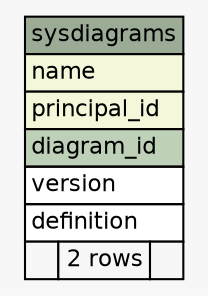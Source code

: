 // dot 2.28.0 on Windows 7 6.1
// SchemaSpy rev 590
digraph "sysdiagrams" {
  graph [
    rankdir="RL"
    bgcolor="#f7f7f7"
    nodesep="0.18"
    ranksep="0.46"
    fontname="Helvetica"
    fontsize="11"
  ];
  node [
    fontname="Helvetica"
    fontsize="11"
    shape="plaintext"
  ];
  edge [
    arrowsize="0.8"
  ];
  "sysdiagrams" [
    label=<
    <TABLE BORDER="0" CELLBORDER="1" CELLSPACING="0" BGCOLOR="#ffffff">
      <TR><TD COLSPAN="3" BGCOLOR="#9bab96" ALIGN="CENTER">sysdiagrams</TD></TR>
      <TR><TD PORT="name" COLSPAN="3" BGCOLOR="#f4f7da" ALIGN="LEFT">name</TD></TR>
      <TR><TD PORT="principal_id" COLSPAN="3" BGCOLOR="#f4f7da" ALIGN="LEFT">principal_id</TD></TR>
      <TR><TD PORT="diagram_id" COLSPAN="3" BGCOLOR="#bed1b8" ALIGN="LEFT">diagram_id</TD></TR>
      <TR><TD PORT="version" COLSPAN="3" ALIGN="LEFT">version</TD></TR>
      <TR><TD PORT="definition" COLSPAN="3" ALIGN="LEFT">definition</TD></TR>
      <TR><TD ALIGN="LEFT" BGCOLOR="#f7f7f7">  </TD><TD ALIGN="RIGHT" BGCOLOR="#f7f7f7">2 rows</TD><TD ALIGN="RIGHT" BGCOLOR="#f7f7f7">  </TD></TR>
    </TABLE>>
    URL="tables/sysdiagrams.html"
    tooltip="sysdiagrams"
  ];
}
